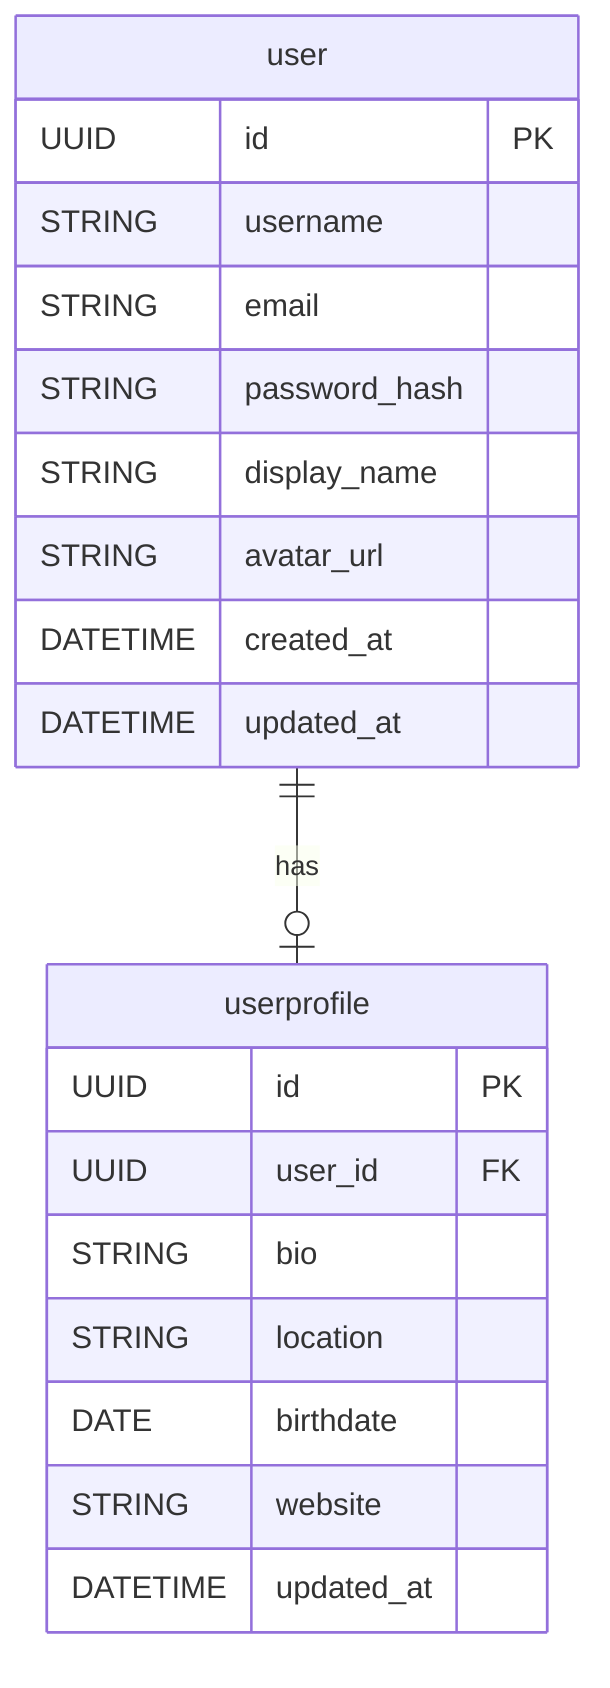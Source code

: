 %% user\docs\erd.mmd

erDiagram
    user {
        UUID id PK
        STRING username
        STRING email
        STRING password_hash
        STRING display_name
        STRING avatar_url
        DATETIME created_at
        DATETIME updated_at
    }
    userprofile {
        UUID id PK
        UUID user_id FK
        STRING bio
        STRING location
        DATE birthdate
        STRING website
        DATETIME updated_at
    }
    user ||--o| userprofile : "has"